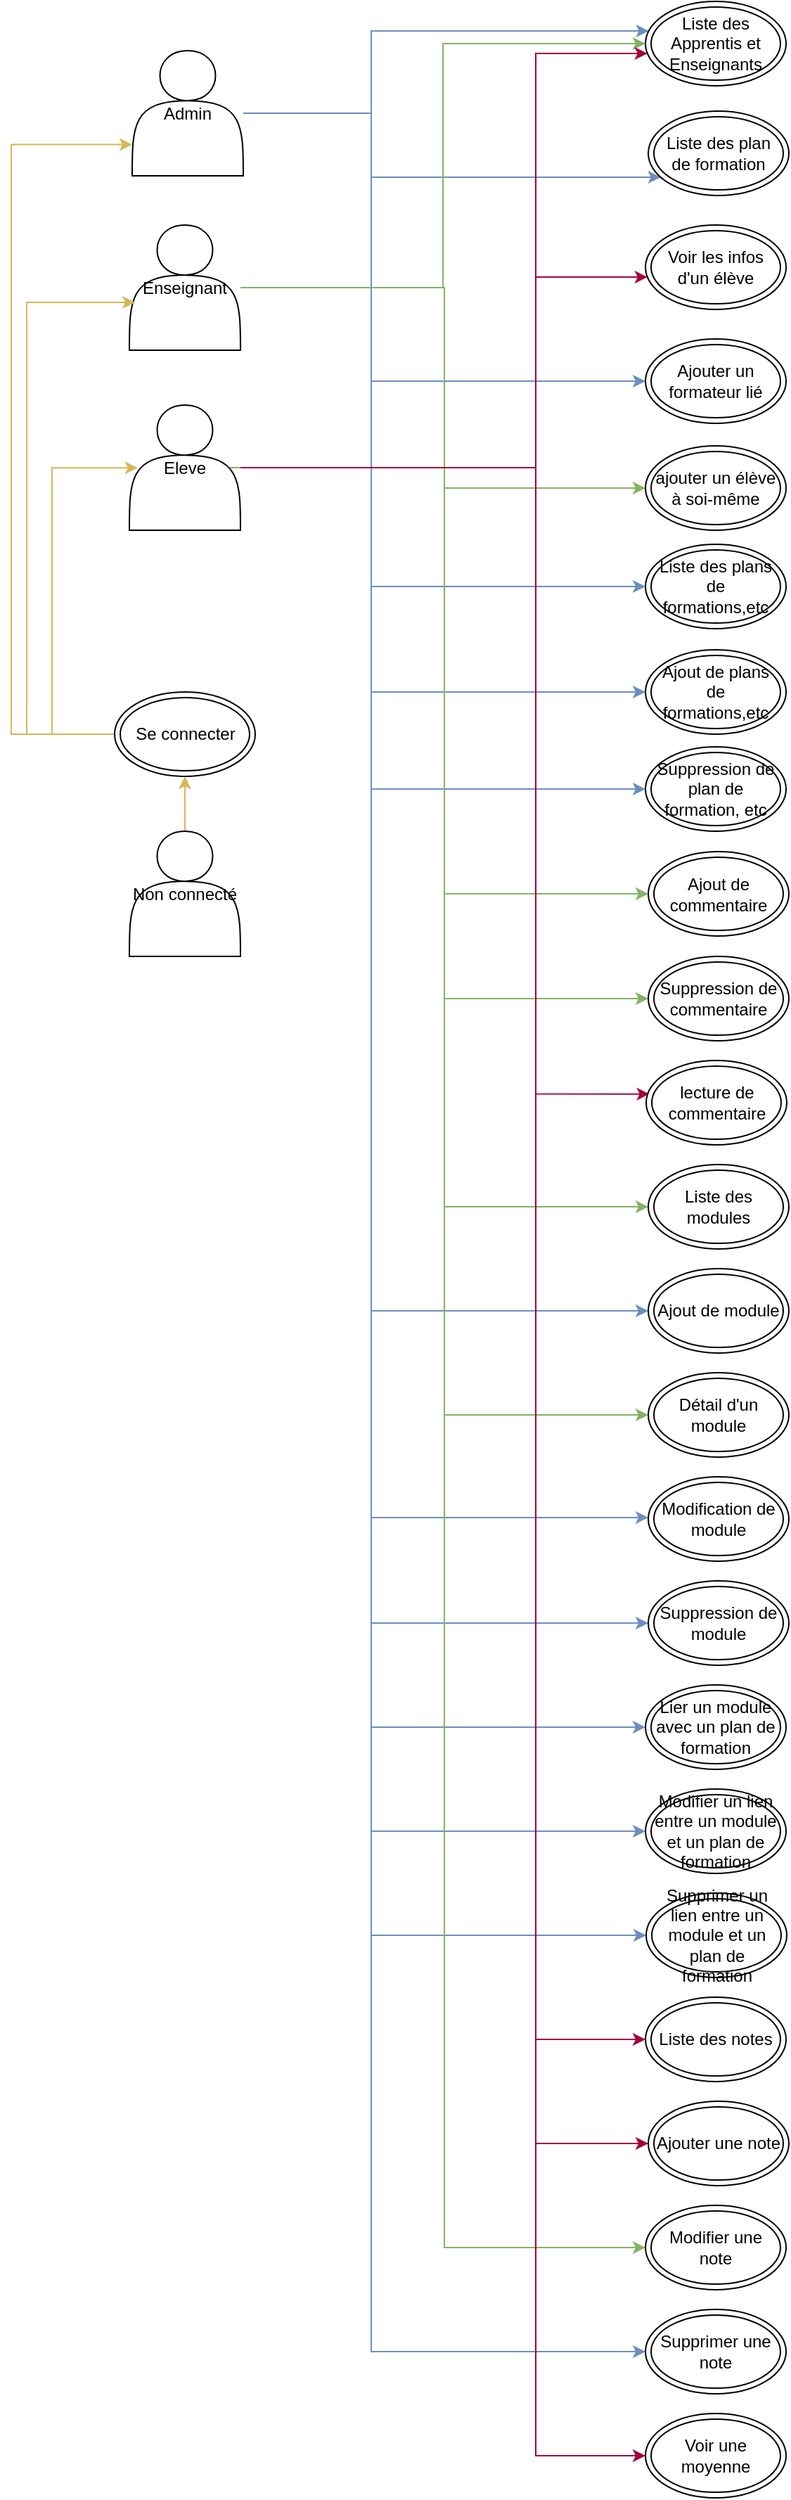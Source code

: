 <mxfile version="18.0.5" type="device"><diagram id="kgpKYQtTHZ0yAKxKKP6v" name="Page-1"><mxGraphModel dx="1422" dy="771" grid="0" gridSize="10" guides="1" tooltips="1" connect="1" arrows="1" fold="1" page="1" pageScale="1" pageWidth="850" pageHeight="1100" math="0" shadow="0"><root><mxCell id="0"/><mxCell id="1" parent="0"/><mxCell id="CJdDtg_LvKEHz-cZ3i59-52" style="edgeStyle=orthogonalEdgeStyle;rounded=0;orthogonalLoop=1;jettySize=auto;html=1;fillColor=#dae8fc;strokeColor=#6c8ebf;" parent="1" source="CJdDtg_LvKEHz-cZ3i59-37" target="CJdDtg_LvKEHz-cZ3i59-50" edge="1"><mxGeometry relative="1" as="geometry"><Array as="points"><mxPoint x="268" y="114"/><mxPoint x="268" y="159"/></Array></mxGeometry></mxCell><mxCell id="CJdDtg_LvKEHz-cZ3i59-56" style="edgeStyle=orthogonalEdgeStyle;rounded=0;orthogonalLoop=1;jettySize=auto;html=1;fillColor=#dae8fc;strokeColor=#6c8ebf;" parent="1" source="CJdDtg_LvKEHz-cZ3i59-37" target="CJdDtg_LvKEHz-cZ3i59-55" edge="1"><mxGeometry relative="1" as="geometry"><Array as="points"><mxPoint x="268" y="113"/><mxPoint x="268" y="304"/></Array></mxGeometry></mxCell><mxCell id="CJdDtg_LvKEHz-cZ3i59-62" style="edgeStyle=orthogonalEdgeStyle;rounded=0;orthogonalLoop=1;jettySize=auto;html=1;entryX=0;entryY=0.5;entryDx=0;entryDy=0;fillColor=#dae8fc;strokeColor=#6c8ebf;" parent="1" source="CJdDtg_LvKEHz-cZ3i59-37" target="CJdDtg_LvKEHz-cZ3i59-59" edge="1"><mxGeometry relative="1" as="geometry"><Array as="points"><mxPoint x="268" y="114"/><mxPoint x="268" y="450"/></Array></mxGeometry></mxCell><mxCell id="CJdDtg_LvKEHz-cZ3i59-63" style="edgeStyle=orthogonalEdgeStyle;rounded=0;orthogonalLoop=1;jettySize=auto;html=1;entryX=0;entryY=0.5;entryDx=0;entryDy=0;fillColor=#dae8fc;strokeColor=#6c8ebf;" parent="1" source="CJdDtg_LvKEHz-cZ3i59-37" target="CJdDtg_LvKEHz-cZ3i59-60" edge="1"><mxGeometry relative="1" as="geometry"><Array as="points"><mxPoint x="268" y="114"/><mxPoint x="268" y="525"/></Array></mxGeometry></mxCell><mxCell id="CJdDtg_LvKEHz-cZ3i59-64" style="edgeStyle=orthogonalEdgeStyle;rounded=0;orthogonalLoop=1;jettySize=auto;html=1;entryX=0;entryY=0.5;entryDx=0;entryDy=0;fillColor=#dae8fc;strokeColor=#6C8EBF;" parent="1" source="CJdDtg_LvKEHz-cZ3i59-37" target="CJdDtg_LvKEHz-cZ3i59-61" edge="1"><mxGeometry relative="1" as="geometry"><Array as="points"><mxPoint x="268" y="114"/><mxPoint x="268" y="594"/></Array></mxGeometry></mxCell><mxCell id="CJdDtg_LvKEHz-cZ3i59-69" style="edgeStyle=orthogonalEdgeStyle;rounded=0;orthogonalLoop=1;jettySize=auto;html=1;fillColor=#dae8fc;strokeColor=#6c8ebf;" parent="1" source="CJdDtg_LvKEHz-cZ3i59-37" target="CJdDtg_LvKEHz-cZ3i59-49" edge="1"><mxGeometry relative="1" as="geometry"><Array as="points"><mxPoint x="268" y="114"/><mxPoint x="268" y="55"/></Array></mxGeometry></mxCell><mxCell id="ngzaHUhq7wO8cds69T2S-3" style="edgeStyle=orthogonalEdgeStyle;rounded=0;orthogonalLoop=1;jettySize=auto;html=1;entryX=0;entryY=0.5;entryDx=0;entryDy=0;strokeColor=#82b366;fillColor=#d5e8d4;exitX=0.9;exitY=0.5;exitDx=0;exitDy=0;exitPerimeter=0;" parent="1" source="CJdDtg_LvKEHz-cZ3i59-39" target="ngzaHUhq7wO8cds69T2S-2" edge="1"><mxGeometry relative="1" as="geometry"><Array as="points"><mxPoint x="320" y="366"/><mxPoint x="320" y="891"/></Array></mxGeometry></mxCell><mxCell id="ngzaHUhq7wO8cds69T2S-5" style="edgeStyle=orthogonalEdgeStyle;rounded=0;orthogonalLoop=1;jettySize=auto;html=1;entryX=0;entryY=0.5;entryDx=0;entryDy=0;strokeColor=#6C8EBF;" parent="1" source="CJdDtg_LvKEHz-cZ3i59-37" target="ngzaHUhq7wO8cds69T2S-4" edge="1"><mxGeometry relative="1" as="geometry"><Array as="points"><mxPoint x="268" y="114"/><mxPoint x="268" y="965"/></Array></mxGeometry></mxCell><mxCell id="ngzaHUhq7wO8cds69T2S-13" style="edgeStyle=orthogonalEdgeStyle;rounded=0;orthogonalLoop=1;jettySize=auto;html=1;entryX=0;entryY=0.483;entryDx=0;entryDy=0;entryPerimeter=0;strokeColor=#6C8EBF;" parent="1" source="CJdDtg_LvKEHz-cZ3i59-37" target="ngzaHUhq7wO8cds69T2S-7" edge="1"><mxGeometry relative="1" as="geometry"><Array as="points"><mxPoint x="268" y="114"/><mxPoint x="268" y="1112"/></Array></mxGeometry></mxCell><mxCell id="ngzaHUhq7wO8cds69T2S-14" style="edgeStyle=orthogonalEdgeStyle;rounded=0;orthogonalLoop=1;jettySize=auto;html=1;entryX=0;entryY=0.5;entryDx=0;entryDy=0;strokeColor=#6C8EBF;" parent="1" source="CJdDtg_LvKEHz-cZ3i59-37" target="ngzaHUhq7wO8cds69T2S-8" edge="1"><mxGeometry relative="1" as="geometry"><Array as="points"><mxPoint x="268" y="114"/><mxPoint x="268" y="1187"/></Array></mxGeometry></mxCell><mxCell id="ngzaHUhq7wO8cds69T2S-15" style="edgeStyle=orthogonalEdgeStyle;rounded=0;orthogonalLoop=1;jettySize=auto;html=1;entryX=0;entryY=0.5;entryDx=0;entryDy=0;strokeColor=#6C8EBF;" parent="1" source="CJdDtg_LvKEHz-cZ3i59-37" target="ngzaHUhq7wO8cds69T2S-9" edge="1"><mxGeometry relative="1" as="geometry"><Array as="points"><mxPoint x="268" y="114"/><mxPoint x="268" y="1261"/></Array></mxGeometry></mxCell><mxCell id="ngzaHUhq7wO8cds69T2S-16" style="edgeStyle=orthogonalEdgeStyle;rounded=0;orthogonalLoop=1;jettySize=auto;html=1;entryX=0;entryY=0.5;entryDx=0;entryDy=0;strokeColor=#6C8EBF;" parent="1" source="CJdDtg_LvKEHz-cZ3i59-37" target="ngzaHUhq7wO8cds69T2S-10" edge="1"><mxGeometry relative="1" as="geometry"><Array as="points"><mxPoint x="268" y="114"/><mxPoint x="268" y="1335"/></Array></mxGeometry></mxCell><mxCell id="ngzaHUhq7wO8cds69T2S-17" style="edgeStyle=orthogonalEdgeStyle;rounded=0;orthogonalLoop=1;jettySize=auto;html=1;entryX=0;entryY=0.5;entryDx=0;entryDy=0;strokeColor=#6C8EBF;" parent="1" source="CJdDtg_LvKEHz-cZ3i59-37" target="ngzaHUhq7wO8cds69T2S-11" edge="1"><mxGeometry relative="1" as="geometry"><Array as="points"><mxPoint x="268" y="114"/><mxPoint x="268" y="1409"/></Array></mxGeometry></mxCell><mxCell id="mX-wFNWQRL-yFniLCIDG-12" style="edgeStyle=orthogonalEdgeStyle;rounded=0;orthogonalLoop=1;jettySize=auto;html=1;entryX=0;entryY=0.5;entryDx=0;entryDy=0;strokeColor=#6C8EBF;" parent="1" source="CJdDtg_LvKEHz-cZ3i59-37" target="mX-wFNWQRL-yFniLCIDG-6" edge="1"><mxGeometry relative="1" as="geometry"><Array as="points"><mxPoint x="268" y="114"/><mxPoint x="268" y="1705"/></Array></mxGeometry></mxCell><mxCell id="CJdDtg_LvKEHz-cZ3i59-37" value="Admin" style="shape=actor;whiteSpace=wrap;html=1;" parent="1" vertex="1"><mxGeometry x="98" y="69" width="79" height="89" as="geometry"/></mxCell><mxCell id="CJdDtg_LvKEHz-cZ3i59-58" style="edgeStyle=orthogonalEdgeStyle;rounded=0;orthogonalLoop=1;jettySize=auto;html=1;fillColor=#d5e8d4;strokeColor=#82b366;" parent="1" source="CJdDtg_LvKEHz-cZ3i59-38" target="CJdDtg_LvKEHz-cZ3i59-57" edge="1"><mxGeometry relative="1" as="geometry"><Array as="points"><mxPoint x="320" y="237"/><mxPoint x="320" y="380"/></Array></mxGeometry></mxCell><mxCell id="CJdDtg_LvKEHz-cZ3i59-67" style="edgeStyle=orthogonalEdgeStyle;rounded=0;orthogonalLoop=1;jettySize=auto;html=1;entryX=0;entryY=0.5;entryDx=0;entryDy=0;fillColor=#d5e8d4;strokeColor=#82b366;" parent="1" source="CJdDtg_LvKEHz-cZ3i59-38" target="CJdDtg_LvKEHz-cZ3i59-65" edge="1"><mxGeometry relative="1" as="geometry"/></mxCell><mxCell id="CJdDtg_LvKEHz-cZ3i59-68" style="edgeStyle=orthogonalEdgeStyle;rounded=0;orthogonalLoop=1;jettySize=auto;html=1;fillColor=#d5e8d4;strokeColor=#82b366;" parent="1" source="CJdDtg_LvKEHz-cZ3i59-38" target="CJdDtg_LvKEHz-cZ3i59-66" edge="1"><mxGeometry relative="1" as="geometry"><Array as="points"><mxPoint x="320" y="238"/><mxPoint x="320" y="743"/></Array></mxGeometry></mxCell><mxCell id="CJdDtg_LvKEHz-cZ3i59-70" style="edgeStyle=orthogonalEdgeStyle;rounded=0;orthogonalLoop=1;jettySize=auto;html=1;fillColor=#d5e8d4;strokeColor=#82b366;" parent="1" source="CJdDtg_LvKEHz-cZ3i59-38" target="CJdDtg_LvKEHz-cZ3i59-49" edge="1"><mxGeometry relative="1" as="geometry"><Array as="points"><mxPoint x="319" y="238"/><mxPoint x="319" y="64"/></Array></mxGeometry></mxCell><mxCell id="mX-wFNWQRL-yFniLCIDG-11" style="edgeStyle=orthogonalEdgeStyle;rounded=0;orthogonalLoop=1;jettySize=auto;html=1;entryX=0;entryY=0.5;entryDx=0;entryDy=0;strokeColor=#82b366;fillColor=#d5e8d4;" parent="1" source="CJdDtg_LvKEHz-cZ3i59-38" target="mX-wFNWQRL-yFniLCIDG-5" edge="1"><mxGeometry relative="1" as="geometry"><Array as="points"><mxPoint x="320" y="238"/><mxPoint x="320" y="1631"/></Array></mxGeometry></mxCell><mxCell id="kJDJKxSps_RkDgBoZjZM-1" style="edgeStyle=orthogonalEdgeStyle;rounded=0;orthogonalLoop=1;jettySize=auto;html=1;entryX=0;entryY=0.5;entryDx=0;entryDy=0;strokeColor=#82b366;fillColor=#d5e8d4;" edge="1" parent="1" source="CJdDtg_LvKEHz-cZ3i59-38" target="ngzaHUhq7wO8cds69T2S-6"><mxGeometry relative="1" as="geometry"/></mxCell><mxCell id="CJdDtg_LvKEHz-cZ3i59-38" value="&lt;p style=&quot;line-height: 120%&quot;&gt;Enseignant&lt;/p&gt;" style="shape=actor;whiteSpace=wrap;html=1;" parent="1" vertex="1"><mxGeometry x="96" y="193" width="79" height="89" as="geometry"/></mxCell><mxCell id="CJdDtg_LvKEHz-cZ3i59-71" style="edgeStyle=orthogonalEdgeStyle;rounded=0;orthogonalLoop=1;jettySize=auto;html=1;fillColor=#d80073;strokeColor=#A50040;" parent="1" source="CJdDtg_LvKEHz-cZ3i59-39" target="CJdDtg_LvKEHz-cZ3i59-49" edge="1"><mxGeometry relative="1" as="geometry"><Array as="points"><mxPoint x="385" y="366"/><mxPoint x="385" y="71"/></Array></mxGeometry></mxCell><mxCell id="CJdDtg_LvKEHz-cZ3i59-72" style="edgeStyle=orthogonalEdgeStyle;rounded=0;orthogonalLoop=1;jettySize=auto;html=1;fillColor=#d80073;strokeColor=#A50040;" parent="1" source="CJdDtg_LvKEHz-cZ3i59-39" target="CJdDtg_LvKEHz-cZ3i59-53" edge="1"><mxGeometry relative="1" as="geometry"><Array as="points"><mxPoint x="385" y="366"/><mxPoint x="385" y="230"/></Array></mxGeometry></mxCell><mxCell id="CJdDtg_LvKEHz-cZ3i59-74" style="edgeStyle=orthogonalEdgeStyle;rounded=0;orthogonalLoop=1;jettySize=auto;html=1;entryX=0.023;entryY=0.397;entryDx=0;entryDy=0;entryPerimeter=0;strokeColor=#A50040;fillColor=#d80073;" parent="1" source="CJdDtg_LvKEHz-cZ3i59-39" target="CJdDtg_LvKEHz-cZ3i59-73" edge="1"><mxGeometry relative="1" as="geometry"><Array as="points"><mxPoint x="385" y="366"/><mxPoint x="385" y="811"/></Array></mxGeometry></mxCell><mxCell id="mX-wFNWQRL-yFniLCIDG-2" style="edgeStyle=orthogonalEdgeStyle;rounded=0;orthogonalLoop=1;jettySize=auto;html=1;entryX=0;entryY=0.5;entryDx=0;entryDy=0;strokeColor=#A50040;fillColor=#d80073;" parent="1" source="CJdDtg_LvKEHz-cZ3i59-39" target="mX-wFNWQRL-yFniLCIDG-1" edge="1"><mxGeometry relative="1" as="geometry"><Array as="points"><mxPoint x="385" y="366"/><mxPoint x="385" y="1483"/></Array></mxGeometry></mxCell><mxCell id="mX-wFNWQRL-yFniLCIDG-7" style="edgeStyle=orthogonalEdgeStyle;rounded=0;orthogonalLoop=1;jettySize=auto;html=1;entryX=0;entryY=0.5;entryDx=0;entryDy=0;strokeColor=#A50040;fillColor=#d80073;" parent="1" source="CJdDtg_LvKEHz-cZ3i59-39" target="mX-wFNWQRL-yFniLCIDG-3" edge="1"><mxGeometry relative="1" as="geometry"><Array as="points"><mxPoint x="385" y="366"/><mxPoint x="385" y="1557"/></Array></mxGeometry></mxCell><mxCell id="xUD_Wxy9Ey59o9k9H-VG-2" style="edgeStyle=orthogonalEdgeStyle;rounded=0;orthogonalLoop=1;jettySize=auto;html=1;entryX=0;entryY=0.5;entryDx=0;entryDy=0;strokeColor=#A50040;fillColor=#d80073;" parent="1" source="CJdDtg_LvKEHz-cZ3i59-39" target="xUD_Wxy9Ey59o9k9H-VG-1" edge="1"><mxGeometry relative="1" as="geometry"><Array as="points"><mxPoint x="385" y="366"/><mxPoint x="385" y="1779"/></Array></mxGeometry></mxCell><mxCell id="CJdDtg_LvKEHz-cZ3i59-39" value="Eleve" style="shape=actor;whiteSpace=wrap;html=1;" parent="1" vertex="1"><mxGeometry x="96" y="321" width="79" height="89" as="geometry"/></mxCell><mxCell id="CJdDtg_LvKEHz-cZ3i59-42" value="" style="edgeStyle=orthogonalEdgeStyle;rounded=0;orthogonalLoop=1;jettySize=auto;html=1;fillColor=#fff2cc;strokeColor=#d6b656;" parent="1" source="CJdDtg_LvKEHz-cZ3i59-40" target="CJdDtg_LvKEHz-cZ3i59-41" edge="1"><mxGeometry relative="1" as="geometry"/></mxCell><mxCell id="CJdDtg_LvKEHz-cZ3i59-40" value="Non connecté" style="shape=actor;whiteSpace=wrap;html=1;" parent="1" vertex="1"><mxGeometry x="96" y="624" width="79" height="89" as="geometry"/></mxCell><mxCell id="CJdDtg_LvKEHz-cZ3i59-43" value="" style="edgeStyle=orthogonalEdgeStyle;rounded=0;orthogonalLoop=1;jettySize=auto;html=1;entryX=0.075;entryY=0.501;entryDx=0;entryDy=0;entryPerimeter=0;fillColor=#fff2cc;strokeColor=#d6b656;" parent="1" source="CJdDtg_LvKEHz-cZ3i59-41" target="CJdDtg_LvKEHz-cZ3i59-39" edge="1"><mxGeometry relative="1" as="geometry"><Array as="points"><mxPoint x="41" y="555"/><mxPoint x="41" y="366"/></Array></mxGeometry></mxCell><mxCell id="CJdDtg_LvKEHz-cZ3i59-47" style="edgeStyle=orthogonalEdgeStyle;rounded=0;orthogonalLoop=1;jettySize=auto;html=1;entryX=0.051;entryY=0.618;entryDx=0;entryDy=0;entryPerimeter=0;fillColor=#fff2cc;strokeColor=#d6b656;" parent="1" source="CJdDtg_LvKEHz-cZ3i59-41" target="CJdDtg_LvKEHz-cZ3i59-38" edge="1"><mxGeometry relative="1" as="geometry"><mxPoint x="47" y="258" as="targetPoint"/><Array as="points"><mxPoint x="23" y="555"/><mxPoint x="23" y="248"/></Array></mxGeometry></mxCell><mxCell id="CJdDtg_LvKEHz-cZ3i59-48" style="edgeStyle=orthogonalEdgeStyle;rounded=0;orthogonalLoop=1;jettySize=auto;html=1;entryX=0;entryY=0.75;entryDx=0;entryDy=0;fillColor=#fff2cc;strokeColor=#d6b656;" parent="1" source="CJdDtg_LvKEHz-cZ3i59-41" target="CJdDtg_LvKEHz-cZ3i59-37" edge="1"><mxGeometry relative="1" as="geometry"><mxPoint x="11" y="135" as="targetPoint"/><Array as="points"><mxPoint x="12" y="555"/><mxPoint x="12" y="136"/></Array></mxGeometry></mxCell><mxCell id="CJdDtg_LvKEHz-cZ3i59-41" value="Se connecter" style="ellipse;shape=doubleEllipse;whiteSpace=wrap;html=1;" parent="1" vertex="1"><mxGeometry x="85.5" y="525" width="100" height="60" as="geometry"/></mxCell><mxCell id="CJdDtg_LvKEHz-cZ3i59-49" value="Liste des Apprentis et Enseignants" style="ellipse;shape=doubleEllipse;whiteSpace=wrap;html=1;" parent="1" vertex="1"><mxGeometry x="463" y="34" width="100" height="60" as="geometry"/></mxCell><mxCell id="CJdDtg_LvKEHz-cZ3i59-50" value="Liste des plan de formation" style="ellipse;shape=doubleEllipse;whiteSpace=wrap;html=1;" parent="1" vertex="1"><mxGeometry x="465" y="112" width="100" height="60" as="geometry"/></mxCell><mxCell id="CJdDtg_LvKEHz-cZ3i59-53" value="Voir les infos d'un élève" style="ellipse;shape=doubleEllipse;whiteSpace=wrap;html=1;" parent="1" vertex="1"><mxGeometry x="463" y="193" width="100" height="60" as="geometry"/></mxCell><mxCell id="CJdDtg_LvKEHz-cZ3i59-55" value="Ajouter un formateur lié" style="ellipse;shape=doubleEllipse;whiteSpace=wrap;html=1;" parent="1" vertex="1"><mxGeometry x="463" y="274" width="100" height="60" as="geometry"/></mxCell><mxCell id="CJdDtg_LvKEHz-cZ3i59-57" value="ajouter un élève à soi-même" style="ellipse;shape=doubleEllipse;whiteSpace=wrap;html=1;" parent="1" vertex="1"><mxGeometry x="463" y="350" width="100" height="60" as="geometry"/></mxCell><mxCell id="CJdDtg_LvKEHz-cZ3i59-59" value="Liste des plans de formations,etc" style="ellipse;shape=doubleEllipse;whiteSpace=wrap;html=1;" parent="1" vertex="1"><mxGeometry x="463" y="420" width="100" height="60" as="geometry"/></mxCell><mxCell id="CJdDtg_LvKEHz-cZ3i59-60" value="Ajout de plans de formations,etc" style="ellipse;shape=doubleEllipse;whiteSpace=wrap;html=1;" parent="1" vertex="1"><mxGeometry x="463" y="495" width="100" height="60" as="geometry"/></mxCell><mxCell id="CJdDtg_LvKEHz-cZ3i59-61" value="Suppression de plan de formation, etc" style="ellipse;shape=doubleEllipse;whiteSpace=wrap;html=1;" parent="1" vertex="1"><mxGeometry x="463" y="564" width="100" height="60" as="geometry"/></mxCell><mxCell id="CJdDtg_LvKEHz-cZ3i59-65" value="Ajout de commentaire" style="ellipse;shape=doubleEllipse;whiteSpace=wrap;html=1;" parent="1" vertex="1"><mxGeometry x="465" y="638.5" width="100" height="60" as="geometry"/></mxCell><mxCell id="CJdDtg_LvKEHz-cZ3i59-66" value="Suppression de commentaire" style="ellipse;shape=doubleEllipse;whiteSpace=wrap;html=1;" parent="1" vertex="1"><mxGeometry x="465" y="713" width="100" height="60" as="geometry"/></mxCell><mxCell id="CJdDtg_LvKEHz-cZ3i59-73" value="lecture&amp;nbsp;de commentaire" style="ellipse;shape=doubleEllipse;whiteSpace=wrap;html=1;" parent="1" vertex="1"><mxGeometry x="463.5" y="787" width="100" height="60" as="geometry"/></mxCell><mxCell id="ngzaHUhq7wO8cds69T2S-2" value="Liste des modules" style="ellipse;shape=doubleEllipse;whiteSpace=wrap;html=1;" parent="1" vertex="1"><mxGeometry x="465" y="861" width="100" height="60" as="geometry"/></mxCell><mxCell id="ngzaHUhq7wO8cds69T2S-4" value="Ajout de module" style="ellipse;shape=doubleEllipse;whiteSpace=wrap;html=1;" parent="1" vertex="1"><mxGeometry x="465" y="935" width="100" height="60" as="geometry"/></mxCell><mxCell id="ngzaHUhq7wO8cds69T2S-6" value="&lt;div&gt;Détail d'un module&lt;/div&gt;" style="ellipse;shape=doubleEllipse;whiteSpace=wrap;html=1;" parent="1" vertex="1"><mxGeometry x="465" y="1009" width="100" height="60" as="geometry"/></mxCell><mxCell id="ngzaHUhq7wO8cds69T2S-7" value="&lt;div&gt;Modification de module&lt;/div&gt;" style="ellipse;shape=doubleEllipse;whiteSpace=wrap;html=1;" parent="1" vertex="1"><mxGeometry x="465" y="1083" width="100" height="60" as="geometry"/></mxCell><mxCell id="ngzaHUhq7wO8cds69T2S-8" value="Suppression de module" style="ellipse;shape=doubleEllipse;whiteSpace=wrap;html=1;" parent="1" vertex="1"><mxGeometry x="465" y="1157" width="100" height="60" as="geometry"/></mxCell><mxCell id="ngzaHUhq7wO8cds69T2S-9" value="Lier un module avec un plan de formation" style="ellipse;shape=doubleEllipse;whiteSpace=wrap;html=1;" parent="1" vertex="1"><mxGeometry x="463" y="1231" width="100" height="60" as="geometry"/></mxCell><mxCell id="ngzaHUhq7wO8cds69T2S-10" value="Modifier un lien entre un module et un plan de formation" style="ellipse;shape=doubleEllipse;whiteSpace=wrap;html=1;" parent="1" vertex="1"><mxGeometry x="463" y="1305" width="100" height="60" as="geometry"/></mxCell><mxCell id="ngzaHUhq7wO8cds69T2S-11" value="Supprimer un lien entre un module et un plan de formation" style="ellipse;shape=doubleEllipse;whiteSpace=wrap;html=1;" parent="1" vertex="1"><mxGeometry x="463.5" y="1379" width="100" height="60" as="geometry"/></mxCell><mxCell id="mX-wFNWQRL-yFniLCIDG-1" value="Liste des notes" style="ellipse;shape=doubleEllipse;whiteSpace=wrap;html=1;" parent="1" vertex="1"><mxGeometry x="463" y="1453" width="100" height="60" as="geometry"/></mxCell><mxCell id="mX-wFNWQRL-yFniLCIDG-3" value="Ajouter une note" style="ellipse;shape=doubleEllipse;whiteSpace=wrap;html=1;" parent="1" vertex="1"><mxGeometry x="465" y="1527" width="100" height="60" as="geometry"/></mxCell><mxCell id="mX-wFNWQRL-yFniLCIDG-5" value="Modifier une note" style="ellipse;shape=doubleEllipse;whiteSpace=wrap;html=1;" parent="1" vertex="1"><mxGeometry x="463" y="1601" width="100" height="60" as="geometry"/></mxCell><mxCell id="mX-wFNWQRL-yFniLCIDG-6" value="Supprimer une note" style="ellipse;shape=doubleEllipse;whiteSpace=wrap;html=1;" parent="1" vertex="1"><mxGeometry x="463" y="1675" width="100" height="60" as="geometry"/></mxCell><mxCell id="xUD_Wxy9Ey59o9k9H-VG-1" value="Voir une moyenne" style="ellipse;shape=doubleEllipse;whiteSpace=wrap;html=1;" parent="1" vertex="1"><mxGeometry x="463" y="1749" width="100" height="60" as="geometry"/></mxCell></root></mxGraphModel></diagram></mxfile>